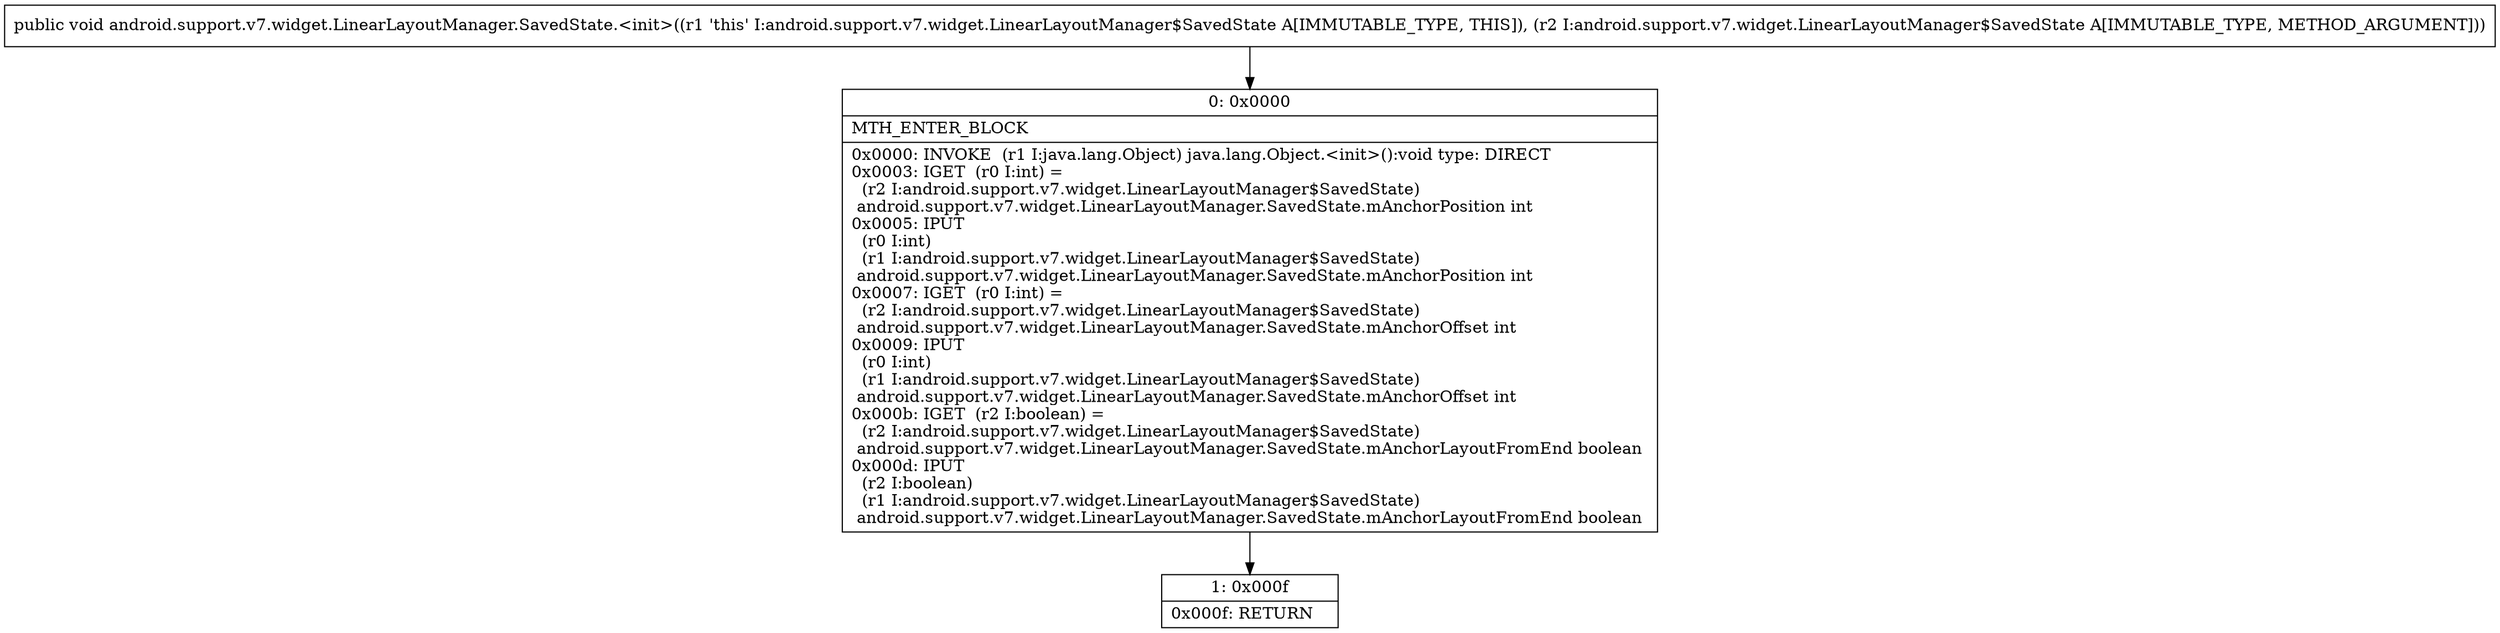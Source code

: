 digraph "CFG forandroid.support.v7.widget.LinearLayoutManager.SavedState.\<init\>(Landroid\/support\/v7\/widget\/LinearLayoutManager$SavedState;)V" {
Node_0 [shape=record,label="{0\:\ 0x0000|MTH_ENTER_BLOCK\l|0x0000: INVOKE  (r1 I:java.lang.Object) java.lang.Object.\<init\>():void type: DIRECT \l0x0003: IGET  (r0 I:int) = \l  (r2 I:android.support.v7.widget.LinearLayoutManager$SavedState)\l android.support.v7.widget.LinearLayoutManager.SavedState.mAnchorPosition int \l0x0005: IPUT  \l  (r0 I:int)\l  (r1 I:android.support.v7.widget.LinearLayoutManager$SavedState)\l android.support.v7.widget.LinearLayoutManager.SavedState.mAnchorPosition int \l0x0007: IGET  (r0 I:int) = \l  (r2 I:android.support.v7.widget.LinearLayoutManager$SavedState)\l android.support.v7.widget.LinearLayoutManager.SavedState.mAnchorOffset int \l0x0009: IPUT  \l  (r0 I:int)\l  (r1 I:android.support.v7.widget.LinearLayoutManager$SavedState)\l android.support.v7.widget.LinearLayoutManager.SavedState.mAnchorOffset int \l0x000b: IGET  (r2 I:boolean) = \l  (r2 I:android.support.v7.widget.LinearLayoutManager$SavedState)\l android.support.v7.widget.LinearLayoutManager.SavedState.mAnchorLayoutFromEnd boolean \l0x000d: IPUT  \l  (r2 I:boolean)\l  (r1 I:android.support.v7.widget.LinearLayoutManager$SavedState)\l android.support.v7.widget.LinearLayoutManager.SavedState.mAnchorLayoutFromEnd boolean \l}"];
Node_1 [shape=record,label="{1\:\ 0x000f|0x000f: RETURN   \l}"];
MethodNode[shape=record,label="{public void android.support.v7.widget.LinearLayoutManager.SavedState.\<init\>((r1 'this' I:android.support.v7.widget.LinearLayoutManager$SavedState A[IMMUTABLE_TYPE, THIS]), (r2 I:android.support.v7.widget.LinearLayoutManager$SavedState A[IMMUTABLE_TYPE, METHOD_ARGUMENT])) }"];
MethodNode -> Node_0;
Node_0 -> Node_1;
}

